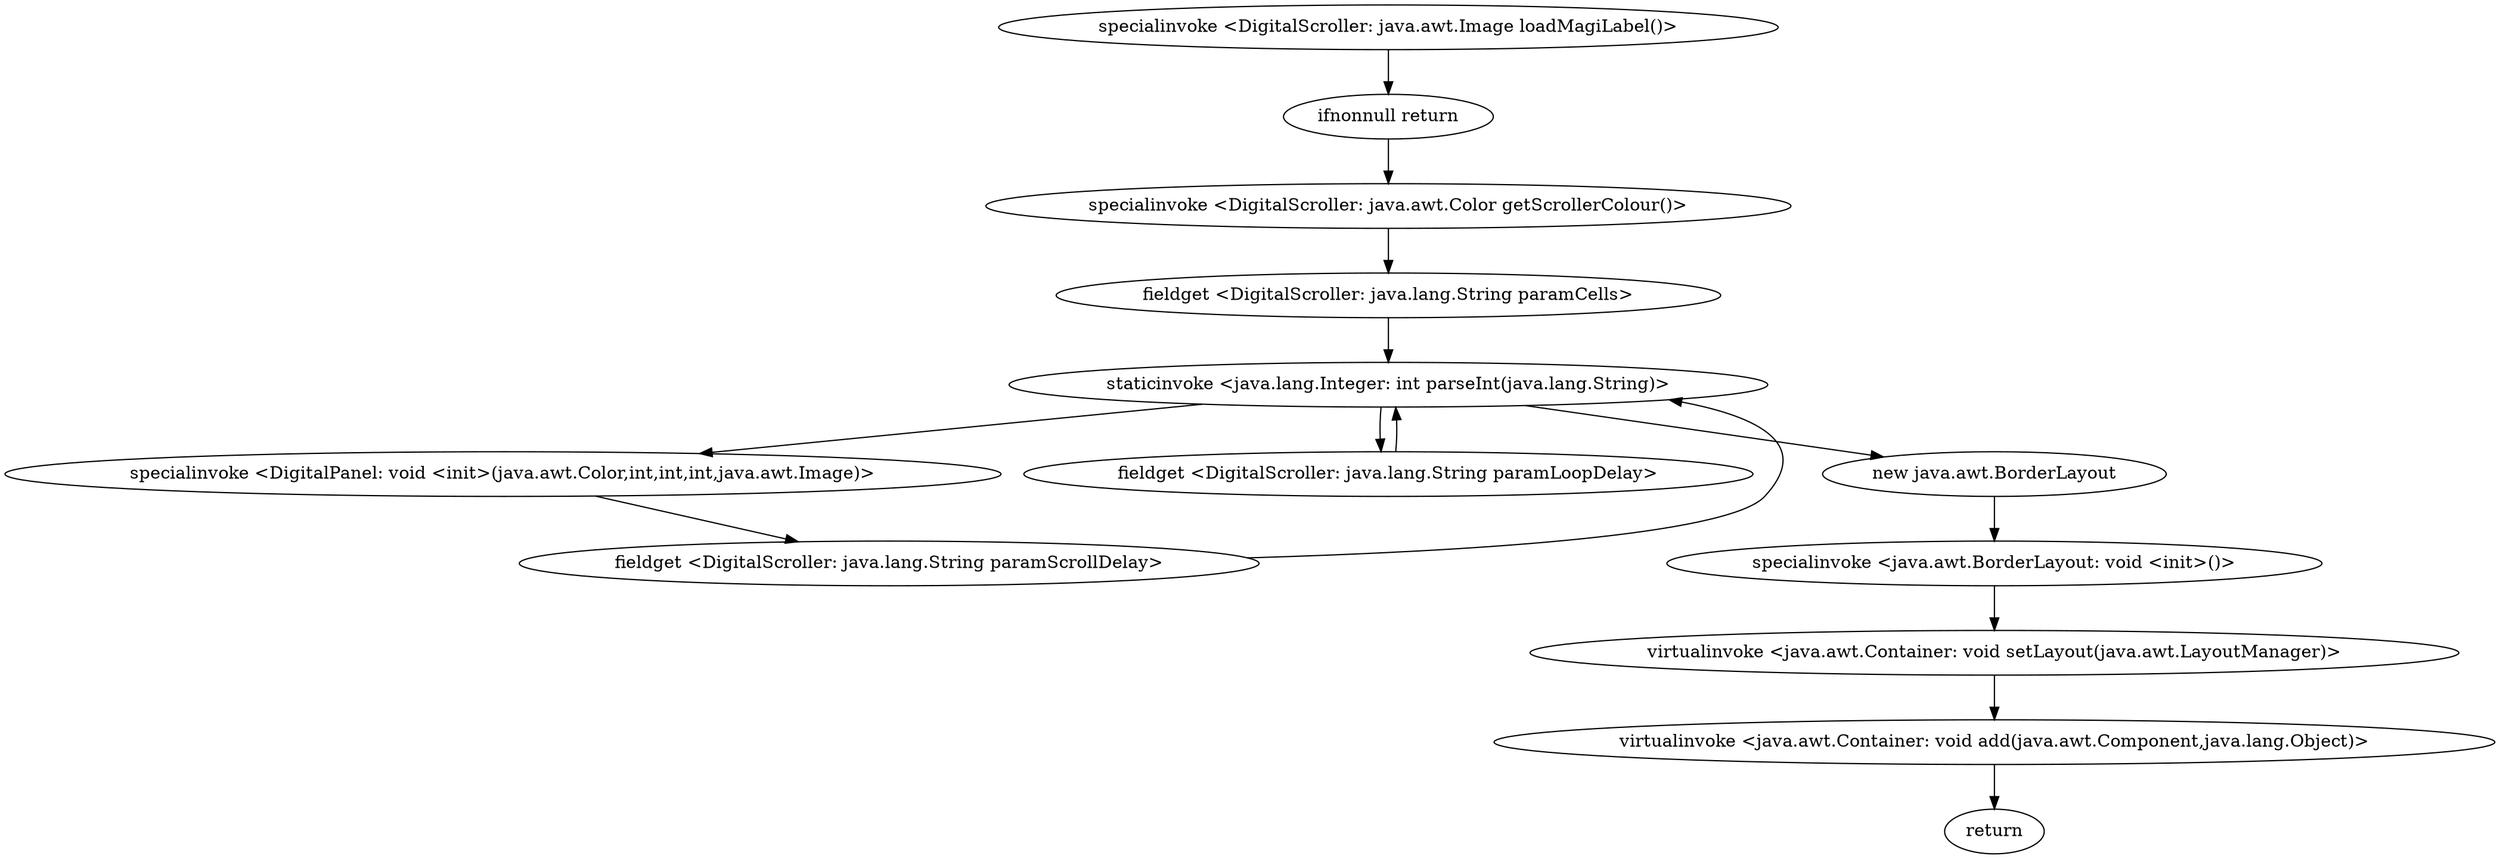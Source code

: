 digraph "" {
"specialinvoke <DigitalScroller: java.awt.Image loadMagiLabel()>";
 "specialinvoke <DigitalScroller: java.awt.Image loadMagiLabel()>"->"ifnonnull return";
 "ifnonnull return"->"specialinvoke <DigitalScroller: java.awt.Color getScrollerColour()>";
 "specialinvoke <DigitalScroller: java.awt.Color getScrollerColour()>"->"fieldget <DigitalScroller: java.lang.String paramCells>";
 "fieldget <DigitalScroller: java.lang.String paramCells>"->"staticinvoke <java.lang.Integer: int parseInt(java.lang.String)>";
 "staticinvoke <java.lang.Integer: int parseInt(java.lang.String)>"->"specialinvoke <DigitalPanel: void <init>(java.awt.Color,int,int,int,java.awt.Image)>";
 "specialinvoke <DigitalPanel: void <init>(java.awt.Color,int,int,int,java.awt.Image)>"->"fieldget <DigitalScroller: java.lang.String paramScrollDelay>";
 "fieldget <DigitalScroller: java.lang.String paramScrollDelay>"->"staticinvoke <java.lang.Integer: int parseInt(java.lang.String)>";
 "staticinvoke <java.lang.Integer: int parseInt(java.lang.String)>"->"fieldget <DigitalScroller: java.lang.String paramLoopDelay>";
 "fieldget <DigitalScroller: java.lang.String paramLoopDelay>"->"staticinvoke <java.lang.Integer: int parseInt(java.lang.String)>";
 "staticinvoke <java.lang.Integer: int parseInt(java.lang.String)>"->"new java.awt.BorderLayout";
 "new java.awt.BorderLayout"->"specialinvoke <java.awt.BorderLayout: void <init>()>";
 "specialinvoke <java.awt.BorderLayout: void <init>()>"->"virtualinvoke <java.awt.Container: void setLayout(java.awt.LayoutManager)>";
 "virtualinvoke <java.awt.Container: void setLayout(java.awt.LayoutManager)>"->"virtualinvoke <java.awt.Container: void add(java.awt.Component,java.lang.Object)>";
 "virtualinvoke <java.awt.Container: void add(java.awt.Component,java.lang.Object)>"->"return";
}
